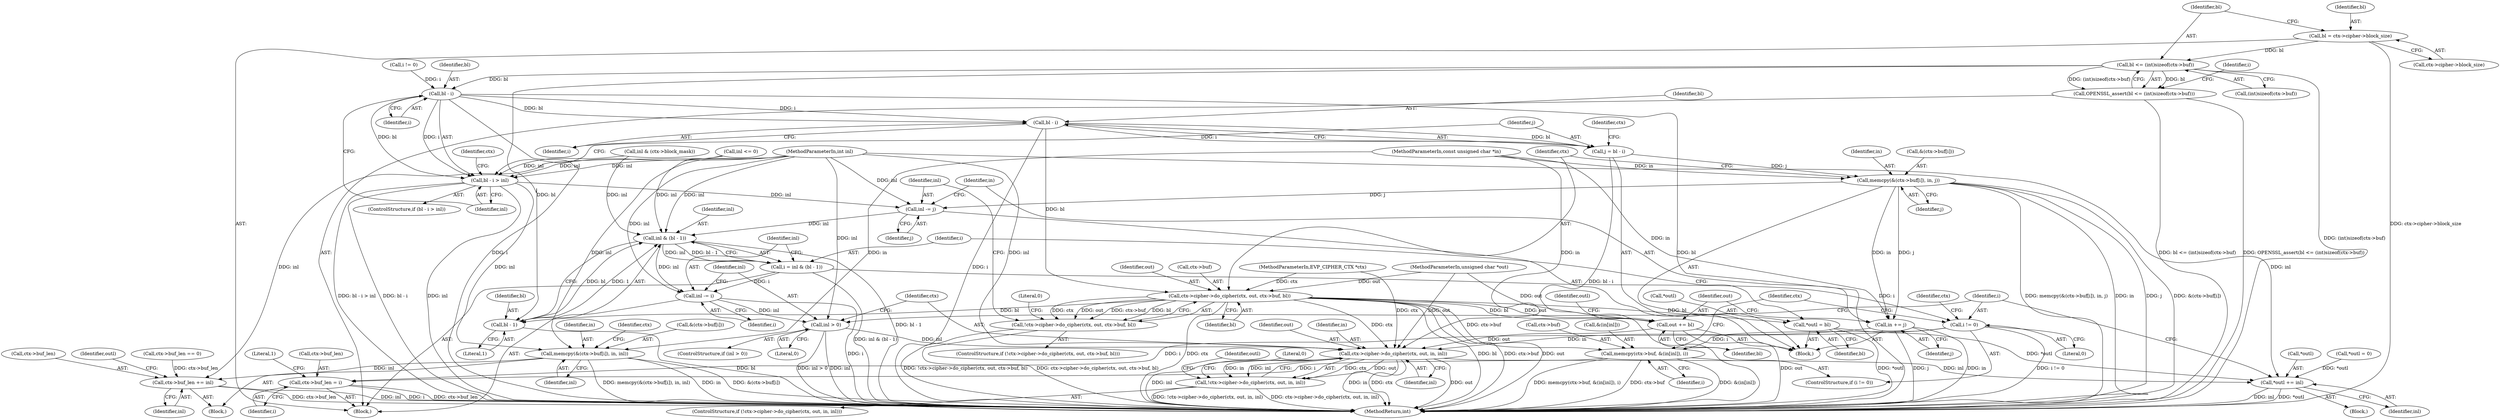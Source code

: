 digraph "0_openssl_3f3582139fbb259a1c3cbb0a25236500a409bf26@pointer" {
"1000193" [label="(Call,bl = ctx->cipher->block_size)"];
"1000201" [label="(Call,bl <= (int)sizeof(ctx->buf))"];
"1000200" [label="(Call,OPENSSL_assert(bl <= (int)sizeof(ctx->buf)))"];
"1000216" [label="(Call,bl - i)"];
"1000215" [label="(Call,bl - i > inl)"];
"1000221" [label="(Call,memcpy(&(ctx->buf[i]), in, inl))"];
"1000230" [label="(Call,ctx->buf_len += inl)"];
"1000268" [label="(Call,inl -= j)"];
"1000288" [label="(Call,inl & (bl - 1))"];
"1000286" [label="(Call,i = inl & (bl - 1))"];
"1000293" [label="(Call,inl -= i)"];
"1000297" [label="(Call,inl > 0)"];
"1000303" [label="(Call,ctx->cipher->do_cipher(ctx, out, in, inl))"];
"1000302" [label="(Call,!ctx->cipher->do_cipher(ctx, out, in, inl))"];
"1000310" [label="(Call,*outl += inl)"];
"1000315" [label="(Call,i != 0)"];
"1000318" [label="(Call,memcpy(ctx->buf, &(in[inl]), i))"];
"1000327" [label="(Call,ctx->buf_len = i)"];
"1000245" [label="(Call,bl - i)"];
"1000243" [label="(Call,j = bl - i)"];
"1000248" [label="(Call,memcpy(&(ctx->buf[i]), in, j))"];
"1000271" [label="(Call,in += j)"];
"1000259" [label="(Call,ctx->cipher->do_cipher(ctx, out, ctx->buf, bl))"];
"1000258" [label="(Call,!ctx->cipher->do_cipher(ctx, out, ctx->buf, bl))"];
"1000274" [label="(Call,out += bl)"];
"1000277" [label="(Call,*outl = bl)"];
"1000290" [label="(Call,bl - 1)"];
"1000222" [label="(Call,&(ctx->buf[i]))"];
"1000273" [label="(Identifier,j)"];
"1000312" [label="(Identifier,outl)"];
"1000303" [label="(Call,ctx->cipher->do_cipher(ctx, out, in, inl))"];
"1000262" [label="(Call,ctx->buf)"];
"1000219" [label="(Identifier,inl)"];
"1000291" [label="(Identifier,bl)"];
"1000310" [label="(Call,*outl += inl)"];
"1000194" [label="(Identifier,bl)"];
"1000105" [label="(MethodParameterIn,int inl)"];
"1000327" [label="(Call,ctx->buf_len = i)"];
"1000302" [label="(Call,!ctx->cipher->do_cipher(ctx, out, in, inl))"];
"1000257" [label="(ControlStructure,if (!ctx->cipher->do_cipher(ctx, out, ctx->buf, bl)))"];
"1000231" [label="(Call,ctx->buf_len)"];
"1000300" [label="(Block,)"];
"1000270" [label="(Identifier,j)"];
"1000309" [label="(Literal,0)"];
"1000202" [label="(Identifier,bl)"];
"1000140" [label="(Call,inl <= 0)"];
"1000328" [label="(Call,ctx->buf_len)"];
"1000287" [label="(Identifier,i)"];
"1000290" [label="(Call,bl - 1)"];
"1000271" [label="(Call,in += j)"];
"1000311" [label="(Call,*outl)"];
"1000211" [label="(Identifier,i)"];
"1000256" [label="(Identifier,j)"];
"1000230" [label="(Call,ctx->buf_len += inl)"];
"1000232" [label="(Identifier,ctx)"];
"1000280" [label="(Identifier,bl)"];
"1000304" [label="(Identifier,ctx)"];
"1000314" [label="(ControlStructure,if (i != 0))"];
"1000293" [label="(Call,inl -= i)"];
"1000258" [label="(Call,!ctx->cipher->do_cipher(ctx, out, ctx->buf, bl))"];
"1000292" [label="(Literal,1)"];
"1000282" [label="(Call,*outl = 0)"];
"1000269" [label="(Identifier,inl)"];
"1000331" [label="(Identifier,i)"];
"1000255" [label="(Identifier,in)"];
"1000333" [label="(Literal,1)"];
"1000286" [label="(Call,i = inl & (bl - 1))"];
"1000200" [label="(Call,OPENSSL_assert(bl <= (int)sizeof(ctx->buf)))"];
"1000320" [label="(Identifier,ctx)"];
"1000101" [label="(MethodParameterIn,EVP_CIPHER_CTX *ctx)"];
"1000318" [label="(Call,memcpy(ctx->buf, &(in[inl]), i))"];
"1000246" [label="(Identifier,bl)"];
"1000316" [label="(Identifier,i)"];
"1000289" [label="(Identifier,inl)"];
"1000322" [label="(Call,&(in[inl]))"];
"1000249" [label="(Call,&(ctx->buf[i]))"];
"1000274" [label="(Call,out += bl)"];
"1000276" [label="(Identifier,bl)"];
"1000217" [label="(Identifier,bl)"];
"1000294" [label="(Identifier,inl)"];
"1000215" [label="(Call,bl - i > inl)"];
"1000104" [label="(MethodParameterIn,const unsigned char *in)"];
"1000267" [label="(Literal,0)"];
"1000243" [label="(Call,j = bl - i)"];
"1000288" [label="(Call,inl & (bl - 1))"];
"1000317" [label="(Literal,0)"];
"1000216" [label="(Call,bl - i)"];
"1000242" [label="(Block,)"];
"1000244" [label="(Identifier,j)"];
"1000306" [label="(Identifier,in)"];
"1000248" [label="(Call,memcpy(&(ctx->buf[i]), in, j))"];
"1000301" [label="(ControlStructure,if (!ctx->cipher->do_cipher(ctx, out, in, inl)))"];
"1000193" [label="(Call,bl = ctx->cipher->block_size)"];
"1000272" [label="(Identifier,in)"];
"1000261" [label="(Identifier,out)"];
"1000295" [label="(Identifier,i)"];
"1000329" [label="(Identifier,ctx)"];
"1000298" [label="(Identifier,inl)"];
"1000299" [label="(Literal,0)"];
"1000203" [label="(Call,(int)sizeof(ctx->buf))"];
"1000210" [label="(Call,i != 0)"];
"1000278" [label="(Call,*outl)"];
"1000305" [label="(Identifier,out)"];
"1000201" [label="(Call,bl <= (int)sizeof(ctx->buf))"];
"1000268" [label="(Call,inl -= j)"];
"1000296" [label="(ControlStructure,if (inl > 0))"];
"1000319" [label="(Call,ctx->buf)"];
"1000307" [label="(Identifier,inl)"];
"1000265" [label="(Identifier,bl)"];
"1000220" [label="(Block,)"];
"1000245" [label="(Call,bl - i)"];
"1000313" [label="(Identifier,inl)"];
"1000234" [label="(Identifier,inl)"];
"1000334" [label="(MethodReturn,int)"];
"1000326" [label="(Identifier,i)"];
"1000252" [label="(Identifier,ctx)"];
"1000218" [label="(Identifier,i)"];
"1000214" [label="(ControlStructure,if (bl - i > inl))"];
"1000221" [label="(Call,memcpy(&(ctx->buf[i]), in, inl))"];
"1000315" [label="(Call,i != 0)"];
"1000229" [label="(Identifier,inl)"];
"1000228" [label="(Identifier,in)"];
"1000237" [label="(Identifier,outl)"];
"1000102" [label="(MethodParameterIn,unsigned char *out)"];
"1000225" [label="(Identifier,ctx)"];
"1000195" [label="(Call,ctx->cipher->block_size)"];
"1000275" [label="(Identifier,out)"];
"1000247" [label="(Identifier,i)"];
"1000259" [label="(Call,ctx->cipher->do_cipher(ctx, out, ctx->buf, bl))"];
"1000106" [label="(Block,)"];
"1000279" [label="(Identifier,outl)"];
"1000297" [label="(Call,inl > 0)"];
"1000160" [label="(Call,inl & (ctx->block_mask))"];
"1000260" [label="(Identifier,ctx)"];
"1000154" [label="(Call,ctx->buf_len == 0)"];
"1000277" [label="(Call,*outl = bl)"];
"1000193" -> "1000106"  [label="AST: "];
"1000193" -> "1000195"  [label="CFG: "];
"1000194" -> "1000193"  [label="AST: "];
"1000195" -> "1000193"  [label="AST: "];
"1000202" -> "1000193"  [label="CFG: "];
"1000193" -> "1000334"  [label="DDG: ctx->cipher->block_size"];
"1000193" -> "1000201"  [label="DDG: bl"];
"1000201" -> "1000200"  [label="AST: "];
"1000201" -> "1000203"  [label="CFG: "];
"1000202" -> "1000201"  [label="AST: "];
"1000203" -> "1000201"  [label="AST: "];
"1000200" -> "1000201"  [label="CFG: "];
"1000201" -> "1000334"  [label="DDG: (int)sizeof(ctx->buf)"];
"1000201" -> "1000200"  [label="DDG: bl"];
"1000201" -> "1000200"  [label="DDG: (int)sizeof(ctx->buf)"];
"1000201" -> "1000216"  [label="DDG: bl"];
"1000201" -> "1000290"  [label="DDG: bl"];
"1000200" -> "1000106"  [label="AST: "];
"1000211" -> "1000200"  [label="CFG: "];
"1000200" -> "1000334"  [label="DDG: bl <= (int)sizeof(ctx->buf)"];
"1000200" -> "1000334"  [label="DDG: OPENSSL_assert(bl <= (int)sizeof(ctx->buf))"];
"1000216" -> "1000215"  [label="AST: "];
"1000216" -> "1000218"  [label="CFG: "];
"1000217" -> "1000216"  [label="AST: "];
"1000218" -> "1000216"  [label="AST: "];
"1000219" -> "1000216"  [label="CFG: "];
"1000216" -> "1000334"  [label="DDG: bl"];
"1000216" -> "1000334"  [label="DDG: i"];
"1000216" -> "1000215"  [label="DDG: bl"];
"1000216" -> "1000215"  [label="DDG: i"];
"1000210" -> "1000216"  [label="DDG: i"];
"1000216" -> "1000245"  [label="DDG: bl"];
"1000216" -> "1000245"  [label="DDG: i"];
"1000215" -> "1000214"  [label="AST: "];
"1000215" -> "1000219"  [label="CFG: "];
"1000219" -> "1000215"  [label="AST: "];
"1000225" -> "1000215"  [label="CFG: "];
"1000244" -> "1000215"  [label="CFG: "];
"1000215" -> "1000334"  [label="DDG: bl - i"];
"1000215" -> "1000334"  [label="DDG: inl"];
"1000215" -> "1000334"  [label="DDG: bl - i > inl"];
"1000140" -> "1000215"  [label="DDG: inl"];
"1000160" -> "1000215"  [label="DDG: inl"];
"1000105" -> "1000215"  [label="DDG: inl"];
"1000215" -> "1000221"  [label="DDG: inl"];
"1000215" -> "1000268"  [label="DDG: inl"];
"1000221" -> "1000220"  [label="AST: "];
"1000221" -> "1000229"  [label="CFG: "];
"1000222" -> "1000221"  [label="AST: "];
"1000228" -> "1000221"  [label="AST: "];
"1000229" -> "1000221"  [label="AST: "];
"1000232" -> "1000221"  [label="CFG: "];
"1000221" -> "1000334"  [label="DDG: memcpy(&(ctx->buf[i]), in, inl)"];
"1000221" -> "1000334"  [label="DDG: in"];
"1000221" -> "1000334"  [label="DDG: &(ctx->buf[i])"];
"1000104" -> "1000221"  [label="DDG: in"];
"1000105" -> "1000221"  [label="DDG: inl"];
"1000221" -> "1000230"  [label="DDG: inl"];
"1000230" -> "1000220"  [label="AST: "];
"1000230" -> "1000234"  [label="CFG: "];
"1000231" -> "1000230"  [label="AST: "];
"1000234" -> "1000230"  [label="AST: "];
"1000237" -> "1000230"  [label="CFG: "];
"1000230" -> "1000334"  [label="DDG: ctx->buf_len"];
"1000230" -> "1000334"  [label="DDG: inl"];
"1000105" -> "1000230"  [label="DDG: inl"];
"1000154" -> "1000230"  [label="DDG: ctx->buf_len"];
"1000268" -> "1000242"  [label="AST: "];
"1000268" -> "1000270"  [label="CFG: "];
"1000269" -> "1000268"  [label="AST: "];
"1000270" -> "1000268"  [label="AST: "];
"1000272" -> "1000268"  [label="CFG: "];
"1000248" -> "1000268"  [label="DDG: j"];
"1000105" -> "1000268"  [label="DDG: inl"];
"1000268" -> "1000288"  [label="DDG: inl"];
"1000288" -> "1000286"  [label="AST: "];
"1000288" -> "1000290"  [label="CFG: "];
"1000289" -> "1000288"  [label="AST: "];
"1000290" -> "1000288"  [label="AST: "];
"1000286" -> "1000288"  [label="CFG: "];
"1000288" -> "1000334"  [label="DDG: bl - 1"];
"1000288" -> "1000286"  [label="DDG: inl"];
"1000288" -> "1000286"  [label="DDG: bl - 1"];
"1000140" -> "1000288"  [label="DDG: inl"];
"1000160" -> "1000288"  [label="DDG: inl"];
"1000105" -> "1000288"  [label="DDG: inl"];
"1000290" -> "1000288"  [label="DDG: bl"];
"1000290" -> "1000288"  [label="DDG: 1"];
"1000288" -> "1000293"  [label="DDG: inl"];
"1000286" -> "1000106"  [label="AST: "];
"1000287" -> "1000286"  [label="AST: "];
"1000294" -> "1000286"  [label="CFG: "];
"1000286" -> "1000334"  [label="DDG: inl & (bl - 1)"];
"1000286" -> "1000293"  [label="DDG: i"];
"1000286" -> "1000315"  [label="DDG: i"];
"1000293" -> "1000106"  [label="AST: "];
"1000293" -> "1000295"  [label="CFG: "];
"1000294" -> "1000293"  [label="AST: "];
"1000295" -> "1000293"  [label="AST: "];
"1000298" -> "1000293"  [label="CFG: "];
"1000293" -> "1000334"  [label="DDG: i"];
"1000105" -> "1000293"  [label="DDG: inl"];
"1000293" -> "1000297"  [label="DDG: inl"];
"1000297" -> "1000296"  [label="AST: "];
"1000297" -> "1000299"  [label="CFG: "];
"1000298" -> "1000297"  [label="AST: "];
"1000299" -> "1000297"  [label="AST: "];
"1000304" -> "1000297"  [label="CFG: "];
"1000316" -> "1000297"  [label="CFG: "];
"1000297" -> "1000334"  [label="DDG: inl"];
"1000297" -> "1000334"  [label="DDG: inl > 0"];
"1000105" -> "1000297"  [label="DDG: inl"];
"1000297" -> "1000303"  [label="DDG: inl"];
"1000303" -> "1000302"  [label="AST: "];
"1000303" -> "1000307"  [label="CFG: "];
"1000304" -> "1000303"  [label="AST: "];
"1000305" -> "1000303"  [label="AST: "];
"1000306" -> "1000303"  [label="AST: "];
"1000307" -> "1000303"  [label="AST: "];
"1000302" -> "1000303"  [label="CFG: "];
"1000303" -> "1000334"  [label="DDG: ctx"];
"1000303" -> "1000334"  [label="DDG: out"];
"1000303" -> "1000334"  [label="DDG: inl"];
"1000303" -> "1000334"  [label="DDG: in"];
"1000303" -> "1000302"  [label="DDG: ctx"];
"1000303" -> "1000302"  [label="DDG: out"];
"1000303" -> "1000302"  [label="DDG: in"];
"1000303" -> "1000302"  [label="DDG: inl"];
"1000259" -> "1000303"  [label="DDG: ctx"];
"1000101" -> "1000303"  [label="DDG: ctx"];
"1000274" -> "1000303"  [label="DDG: out"];
"1000102" -> "1000303"  [label="DDG: out"];
"1000271" -> "1000303"  [label="DDG: in"];
"1000104" -> "1000303"  [label="DDG: in"];
"1000105" -> "1000303"  [label="DDG: inl"];
"1000303" -> "1000310"  [label="DDG: inl"];
"1000302" -> "1000301"  [label="AST: "];
"1000309" -> "1000302"  [label="CFG: "];
"1000312" -> "1000302"  [label="CFG: "];
"1000302" -> "1000334"  [label="DDG: ctx->cipher->do_cipher(ctx, out, in, inl)"];
"1000302" -> "1000334"  [label="DDG: !ctx->cipher->do_cipher(ctx, out, in, inl)"];
"1000310" -> "1000300"  [label="AST: "];
"1000310" -> "1000313"  [label="CFG: "];
"1000311" -> "1000310"  [label="AST: "];
"1000313" -> "1000310"  [label="AST: "];
"1000316" -> "1000310"  [label="CFG: "];
"1000310" -> "1000334"  [label="DDG: inl"];
"1000310" -> "1000334"  [label="DDG: *outl"];
"1000105" -> "1000310"  [label="DDG: inl"];
"1000277" -> "1000310"  [label="DDG: *outl"];
"1000282" -> "1000310"  [label="DDG: *outl"];
"1000315" -> "1000314"  [label="AST: "];
"1000315" -> "1000317"  [label="CFG: "];
"1000316" -> "1000315"  [label="AST: "];
"1000317" -> "1000315"  [label="AST: "];
"1000320" -> "1000315"  [label="CFG: "];
"1000329" -> "1000315"  [label="CFG: "];
"1000315" -> "1000334"  [label="DDG: i != 0"];
"1000315" -> "1000318"  [label="DDG: i"];
"1000315" -> "1000327"  [label="DDG: i"];
"1000318" -> "1000314"  [label="AST: "];
"1000318" -> "1000326"  [label="CFG: "];
"1000319" -> "1000318"  [label="AST: "];
"1000322" -> "1000318"  [label="AST: "];
"1000326" -> "1000318"  [label="AST: "];
"1000329" -> "1000318"  [label="CFG: "];
"1000318" -> "1000334"  [label="DDG: memcpy(ctx->buf, &(in[inl]), i)"];
"1000318" -> "1000334"  [label="DDG: ctx->buf"];
"1000318" -> "1000334"  [label="DDG: &(in[inl])"];
"1000259" -> "1000318"  [label="DDG: ctx->buf"];
"1000318" -> "1000327"  [label="DDG: i"];
"1000327" -> "1000106"  [label="AST: "];
"1000327" -> "1000331"  [label="CFG: "];
"1000328" -> "1000327"  [label="AST: "];
"1000331" -> "1000327"  [label="AST: "];
"1000333" -> "1000327"  [label="CFG: "];
"1000327" -> "1000334"  [label="DDG: ctx->buf_len"];
"1000327" -> "1000334"  [label="DDG: i"];
"1000245" -> "1000243"  [label="AST: "];
"1000245" -> "1000247"  [label="CFG: "];
"1000246" -> "1000245"  [label="AST: "];
"1000247" -> "1000245"  [label="AST: "];
"1000243" -> "1000245"  [label="CFG: "];
"1000245" -> "1000334"  [label="DDG: i"];
"1000245" -> "1000243"  [label="DDG: bl"];
"1000245" -> "1000243"  [label="DDG: i"];
"1000245" -> "1000259"  [label="DDG: bl"];
"1000243" -> "1000242"  [label="AST: "];
"1000244" -> "1000243"  [label="AST: "];
"1000252" -> "1000243"  [label="CFG: "];
"1000243" -> "1000334"  [label="DDG: bl - i"];
"1000243" -> "1000248"  [label="DDG: j"];
"1000248" -> "1000242"  [label="AST: "];
"1000248" -> "1000256"  [label="CFG: "];
"1000249" -> "1000248"  [label="AST: "];
"1000255" -> "1000248"  [label="AST: "];
"1000256" -> "1000248"  [label="AST: "];
"1000260" -> "1000248"  [label="CFG: "];
"1000248" -> "1000334"  [label="DDG: memcpy(&(ctx->buf[i]), in, j)"];
"1000248" -> "1000334"  [label="DDG: in"];
"1000248" -> "1000334"  [label="DDG: j"];
"1000248" -> "1000334"  [label="DDG: &(ctx->buf[i])"];
"1000104" -> "1000248"  [label="DDG: in"];
"1000248" -> "1000271"  [label="DDG: j"];
"1000248" -> "1000271"  [label="DDG: in"];
"1000271" -> "1000242"  [label="AST: "];
"1000271" -> "1000273"  [label="CFG: "];
"1000272" -> "1000271"  [label="AST: "];
"1000273" -> "1000271"  [label="AST: "];
"1000275" -> "1000271"  [label="CFG: "];
"1000271" -> "1000334"  [label="DDG: j"];
"1000271" -> "1000334"  [label="DDG: in"];
"1000104" -> "1000271"  [label="DDG: in"];
"1000259" -> "1000258"  [label="AST: "];
"1000259" -> "1000265"  [label="CFG: "];
"1000260" -> "1000259"  [label="AST: "];
"1000261" -> "1000259"  [label="AST: "];
"1000262" -> "1000259"  [label="AST: "];
"1000265" -> "1000259"  [label="AST: "];
"1000258" -> "1000259"  [label="CFG: "];
"1000259" -> "1000334"  [label="DDG: ctx"];
"1000259" -> "1000334"  [label="DDG: bl"];
"1000259" -> "1000334"  [label="DDG: ctx->buf"];
"1000259" -> "1000334"  [label="DDG: out"];
"1000259" -> "1000258"  [label="DDG: ctx"];
"1000259" -> "1000258"  [label="DDG: out"];
"1000259" -> "1000258"  [label="DDG: ctx->buf"];
"1000259" -> "1000258"  [label="DDG: bl"];
"1000101" -> "1000259"  [label="DDG: ctx"];
"1000102" -> "1000259"  [label="DDG: out"];
"1000259" -> "1000274"  [label="DDG: bl"];
"1000259" -> "1000274"  [label="DDG: out"];
"1000259" -> "1000277"  [label="DDG: bl"];
"1000259" -> "1000290"  [label="DDG: bl"];
"1000258" -> "1000257"  [label="AST: "];
"1000267" -> "1000258"  [label="CFG: "];
"1000269" -> "1000258"  [label="CFG: "];
"1000258" -> "1000334"  [label="DDG: ctx->cipher->do_cipher(ctx, out, ctx->buf, bl)"];
"1000258" -> "1000334"  [label="DDG: !ctx->cipher->do_cipher(ctx, out, ctx->buf, bl)"];
"1000274" -> "1000242"  [label="AST: "];
"1000274" -> "1000276"  [label="CFG: "];
"1000275" -> "1000274"  [label="AST: "];
"1000276" -> "1000274"  [label="AST: "];
"1000279" -> "1000274"  [label="CFG: "];
"1000274" -> "1000334"  [label="DDG: out"];
"1000102" -> "1000274"  [label="DDG: out"];
"1000277" -> "1000242"  [label="AST: "];
"1000277" -> "1000280"  [label="CFG: "];
"1000278" -> "1000277"  [label="AST: "];
"1000280" -> "1000277"  [label="AST: "];
"1000287" -> "1000277"  [label="CFG: "];
"1000277" -> "1000334"  [label="DDG: *outl"];
"1000290" -> "1000292"  [label="CFG: "];
"1000291" -> "1000290"  [label="AST: "];
"1000292" -> "1000290"  [label="AST: "];
"1000290" -> "1000334"  [label="DDG: bl"];
}
